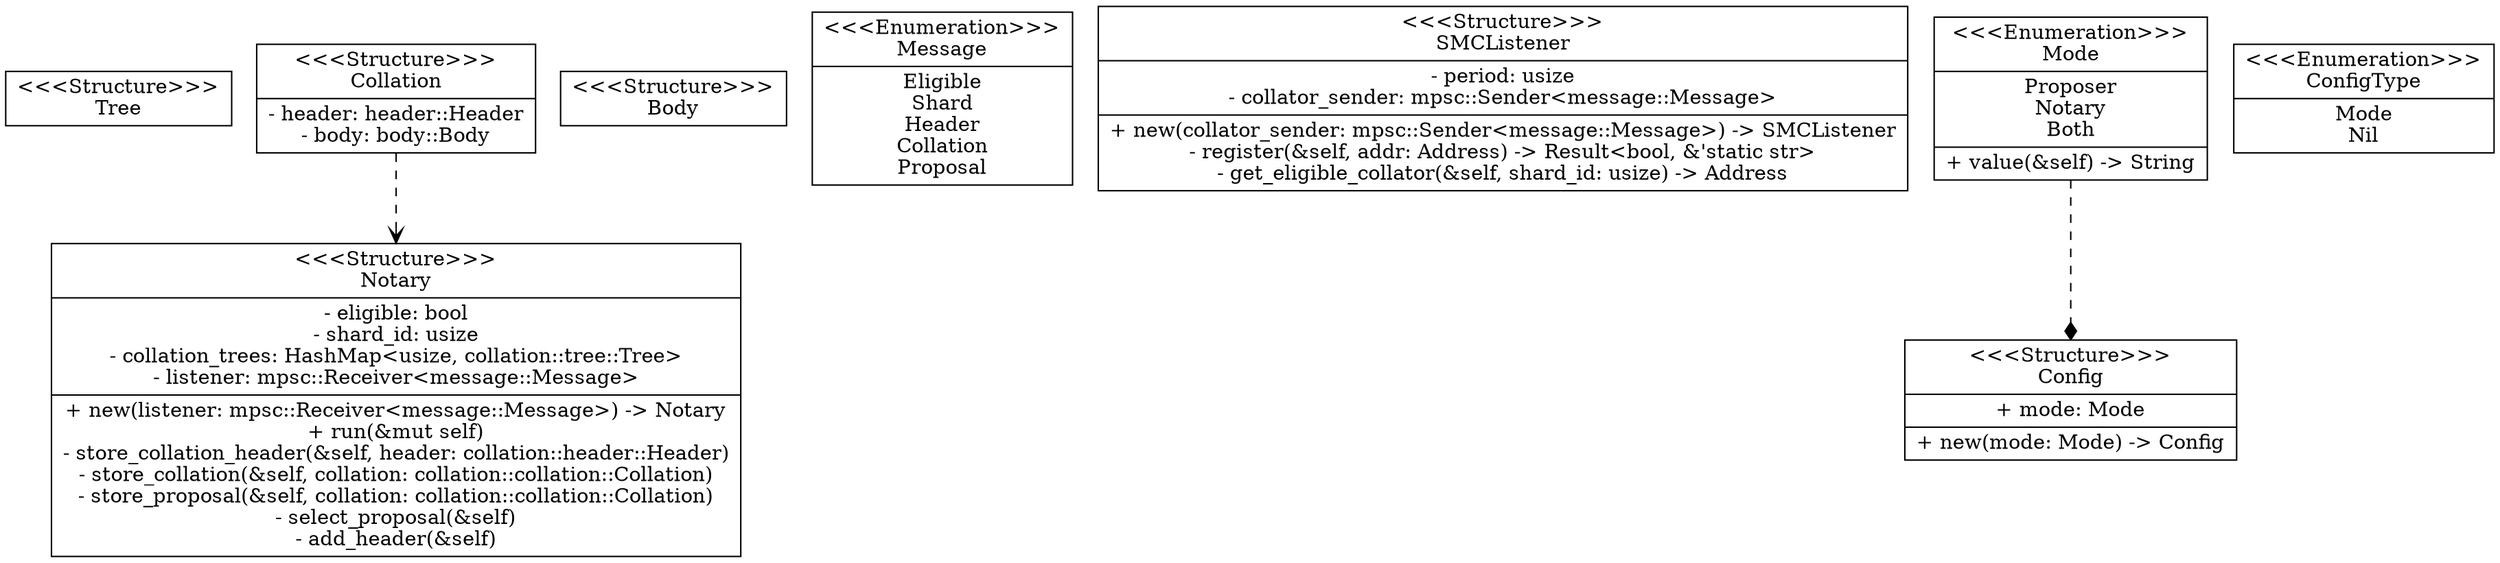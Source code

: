 /* Copyright 2018 James Ray (@jamesray1), Josiah (@ChosunOne), Luke Schoen (@ltfschoen)

This is free and unencumbered software released into the public domain.

Anyone is free to copy, modify, publish, use, compile, sell, or
distribute this software, either in source code form or as a compiled
binary, for any purpose, commercial or non-commercial, and by any
means.

In jurisdictions that recognize copyright laws, the author or authors
of this software dedicate any and all copyright interest in the
software to the public domain. We make this dedication for the benefit
of the public at large and to the detriment of our heirs and
successors. We intend this dedication to be an overt act of
relinquishment in perpetuity of all present and future rights to this
software under copyright law.

THE SOFTWARE IS PROVIDED "AS IS", WITHOUT WARRANTY OF ANY KIND,
EXPRESS OR IMPLIED, INCLUDING BUT NOT LIMITED TO THE WARRANTIES OF
MERCHANTABILITY, FITNESS FOR A PARTICULAR PURPOSE AND NONINFRINGEMENT.
IN NO EVENT SHALL THE AUTHORS, James Ray BE LIABLE FOR ANY CLAIM, DAMAGES OR
OTHER LIABILITY, WHETHER IN AN ACTION OF CONTRACT, TORT OR OTHERWISE,
ARISING FROM, OUT OF OR IN CONNECTION WITH THE SOFTWARE OR THE USE OR
OTHER DEALINGS IN THE SOFTWARE.
 
For more information, please refer to <http://unlicense.org>
*/digraph ml {
    ndTree[label="{&lt;&lt;&lt;Structure&gt;&gt;&gt;\nTree}"][shape="record"];
    ndCollation[label="{&lt;&lt;&lt;Structure&gt;&gt;&gt;\nCollation|- header: header::Header\n- body: body::Body}"][shape="record"];
    ndBody[label="{&lt;&lt;&lt;Structure&gt;&gt;&gt;\nBody}"][shape="record"];
    ndMessage[label="{&lt;&lt;&lt;Enumeration&gt;&gt;&gt;\nMessage|Eligible\nShard\nHeader\nCollation\nProposal}"][shape="record"];
    ndSMCListener[label="{&lt;&lt;&lt;Structure&gt;&gt;&gt;\nSMCListener|- period: usize\n- collator_sender: mpsc::Sender&lt;message::Message&gt;|+ new(collator_sender: mpsc::Sender&lt;message::Message&gt;) -&gt; SMCListener\n- register(&amp;self, addr: Address) -&gt; Result&lt;bool, &amp;\'static str&gt;\n- get_eligible_collator(&amp;self, shard_id: usize) -&gt; Address}"][shape="record"];
    ndNotary[label="{&lt;&lt;&lt;Structure&gt;&gt;&gt;\nNotary|- eligible: bool\n- shard_id: usize\n- collation_trees: HashMap&lt;usize, collation::tree::Tree&gt;\n- listener: mpsc::Receiver&lt;message::Message&gt;|+ new(listener: mpsc::Receiver&lt;message::Message&gt;) -&gt; Notary\n+ run(&amp;mut self)\n- store_collation_header(&amp;self, header: collation::header::Header)\n- store_collation(&amp;self, collation: collation::collation::Collation)\n- store_proposal(&amp;self, collation: collation::collation::Collation)\n- select_proposal(&amp;self)\n- add_header(&amp;self)}"][shape="record"];
    ndMode[label="{&lt;&lt;&lt;Enumeration&gt;&gt;&gt;\nMode|Proposer\nNotary\nBoth|+ value(&amp;self) -&gt; String}"][shape="record"];
    ndConfig[label="{&lt;&lt;&lt;Structure&gt;&gt;&gt;\nConfig|+ mode: Mode|+ new(mode: Mode) -&gt; Config}"][shape="record"];
    ndConfigType[label="{&lt;&lt;&lt;Enumeration&gt;&gt;&gt;\nConfigType|Mode\nNil}"][shape="record"];
    ndCollation -> ndNotary[label=""][style="dashed"][arrowhead="vee"];
    ndMode -> ndConfig[label=""][style="dashed"][arrowhead="diamond"];
}
